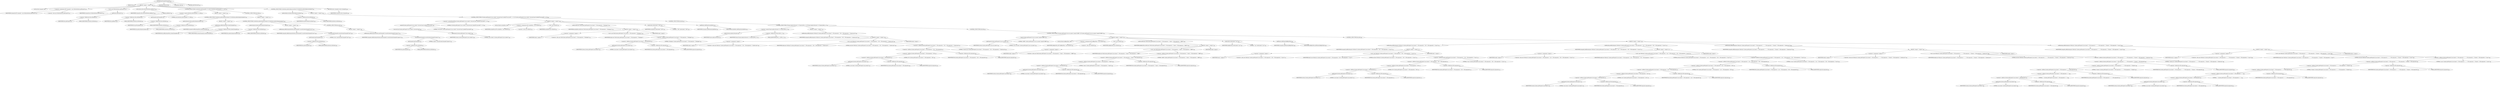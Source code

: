 digraph "getCompileClasspath" {  
"161" [label = <(METHOD,getCompileClasspath)<SUB>124</SUB>> ]
"162" [label = <(PARAM,this)<SUB>124</SUB>> ]
"163" [label = <(BLOCK,&lt;empty&gt;,&lt;empty&gt;)<SUB>124</SUB>> ]
"8" [label = <(LOCAL,Path classpath: ANY)> ]
"164" [label = <(&lt;operator&gt;.assignment,ANY classpath = new Path(attributes.getProject()))<SUB>127</SUB>> ]
"165" [label = <(IDENTIFIER,classpath,ANY classpath = new Path(attributes.getProject()))<SUB>127</SUB>> ]
"166" [label = <(&lt;operator&gt;.alloc,new Path(attributes.getProject()))<SUB>127</SUB>> ]
"167" [label = <(&lt;init&gt;,new Path(attributes.getProject()))<SUB>127</SUB>> ]
"7" [label = <(IDENTIFIER,classpath,new Path(attributes.getProject()))<SUB>127</SUB>> ]
"168" [label = <(getProject,getProject())<SUB>127</SUB>> ]
"169" [label = <(&lt;operator&gt;.fieldAccess,this.attributes)<SUB>127</SUB>> ]
"170" [label = <(IDENTIFIER,this,getProject())<SUB>127</SUB>> ]
"171" [label = <(FIELD_IDENTIFIER,attributes,attributes)<SUB>127</SUB>> ]
"172" [label = <(setLocation,setLocation(attributes.getBase()))<SUB>128</SUB>> ]
"173" [label = <(IDENTIFIER,classpath,setLocation(attributes.getBase()))<SUB>128</SUB>> ]
"174" [label = <(getBase,getBase())<SUB>128</SUB>> ]
"175" [label = <(&lt;operator&gt;.fieldAccess,this.attributes)<SUB>128</SUB>> ]
"176" [label = <(IDENTIFIER,this,getBase())<SUB>128</SUB>> ]
"177" [label = <(FIELD_IDENTIFIER,attributes,attributes)<SUB>128</SUB>> ]
"178" [label = <(CONTROL_STRUCTURE,if (attributes.getClasspath() == null),if (attributes.getClasspath() == null))<SUB>133</SUB>> ]
"179" [label = <(&lt;operator&gt;.equals,attributes.getClasspath() == null)<SUB>133</SUB>> ]
"180" [label = <(getClasspath,getClasspath())<SUB>133</SUB>> ]
"181" [label = <(&lt;operator&gt;.fieldAccess,this.attributes)<SUB>133</SUB>> ]
"182" [label = <(IDENTIFIER,this,getClasspath())<SUB>133</SUB>> ]
"183" [label = <(FIELD_IDENTIFIER,attributes,attributes)<SUB>133</SUB>> ]
"184" [label = <(LITERAL,null,attributes.getClasspath() == null)<SUB>133</SUB>> ]
"185" [label = <(BLOCK,&lt;empty&gt;,&lt;empty&gt;)<SUB>133</SUB>> ]
"186" [label = <(CONTROL_STRUCTURE,if (attributes.getIncludeantruntime()),if (attributes.getIncludeantruntime()))<SUB>134</SUB>> ]
"187" [label = <(getIncludeantruntime,getIncludeantruntime())<SUB>134</SUB>> ]
"188" [label = <(&lt;operator&gt;.fieldAccess,this.attributes)<SUB>134</SUB>> ]
"189" [label = <(IDENTIFIER,this,getIncludeantruntime())<SUB>134</SUB>> ]
"190" [label = <(FIELD_IDENTIFIER,attributes,attributes)<SUB>134</SUB>> ]
"191" [label = <(BLOCK,&lt;empty&gt;,&lt;empty&gt;)<SUB>134</SUB>> ]
"192" [label = <(addExisting,addExisting(Path.systemClasspath))<SUB>135</SUB>> ]
"193" [label = <(IDENTIFIER,classpath,addExisting(Path.systemClasspath))<SUB>135</SUB>> ]
"194" [label = <(&lt;operator&gt;.fieldAccess,Path.systemClasspath)<SUB>135</SUB>> ]
"195" [label = <(IDENTIFIER,Path,addExisting(Path.systemClasspath))<SUB>135</SUB>> ]
"196" [label = <(FIELD_IDENTIFIER,systemClasspath,systemClasspath)<SUB>135</SUB>> ]
"197" [label = <(CONTROL_STRUCTURE,else,else)<SUB>137</SUB>> ]
"198" [label = <(BLOCK,&lt;empty&gt;,&lt;empty&gt;)<SUB>137</SUB>> ]
"199" [label = <(CONTROL_STRUCTURE,if (attributes.getIncludeantruntime()),if (attributes.getIncludeantruntime()))<SUB>138</SUB>> ]
"200" [label = <(getIncludeantruntime,getIncludeantruntime())<SUB>138</SUB>> ]
"201" [label = <(&lt;operator&gt;.fieldAccess,this.attributes)<SUB>138</SUB>> ]
"202" [label = <(IDENTIFIER,this,getIncludeantruntime())<SUB>138</SUB>> ]
"203" [label = <(FIELD_IDENTIFIER,attributes,attributes)<SUB>138</SUB>> ]
"204" [label = <(BLOCK,&lt;empty&gt;,&lt;empty&gt;)<SUB>138</SUB>> ]
"205" [label = <(addExisting,addExisting(attributes.getClasspath().concatSystemClasspath(&quot;last&quot;)))<SUB>139</SUB>> ]
"206" [label = <(IDENTIFIER,classpath,addExisting(attributes.getClasspath().concatSystemClasspath(&quot;last&quot;)))<SUB>139</SUB>> ]
"207" [label = <(concatSystemClasspath,concatSystemClasspath(&quot;last&quot;))<SUB>139</SUB>> ]
"208" [label = <(getClasspath,getClasspath())<SUB>139</SUB>> ]
"209" [label = <(&lt;operator&gt;.fieldAccess,this.attributes)<SUB>139</SUB>> ]
"210" [label = <(IDENTIFIER,this,getClasspath())<SUB>139</SUB>> ]
"211" [label = <(FIELD_IDENTIFIER,attributes,attributes)<SUB>139</SUB>> ]
"212" [label = <(LITERAL,&quot;last&quot;,concatSystemClasspath(&quot;last&quot;))<SUB>139</SUB>> ]
"213" [label = <(CONTROL_STRUCTURE,else,else)<SUB>140</SUB>> ]
"214" [label = <(BLOCK,&lt;empty&gt;,&lt;empty&gt;)<SUB>140</SUB>> ]
"215" [label = <(addExisting,addExisting(attributes.getClasspath().concatSystemClasspath(&quot;ignore&quot;)))<SUB>141</SUB>> ]
"216" [label = <(IDENTIFIER,classpath,addExisting(attributes.getClasspath().concatSystemClasspath(&quot;ignore&quot;)))<SUB>141</SUB>> ]
"217" [label = <(concatSystemClasspath,concatSystemClasspath(&quot;ignore&quot;))<SUB>141</SUB>> ]
"218" [label = <(getClasspath,getClasspath())<SUB>141</SUB>> ]
"219" [label = <(&lt;operator&gt;.fieldAccess,this.attributes)<SUB>141</SUB>> ]
"220" [label = <(IDENTIFIER,this,getClasspath())<SUB>141</SUB>> ]
"221" [label = <(FIELD_IDENTIFIER,attributes,attributes)<SUB>141</SUB>> ]
"222" [label = <(LITERAL,&quot;ignore&quot;,concatSystemClasspath(&quot;ignore&quot;))<SUB>141</SUB>> ]
"223" [label = <(CONTROL_STRUCTURE,if (attributes.getIncludejavaruntime()),if (attributes.getIncludejavaruntime()))<SUB>145</SUB>> ]
"224" [label = <(getIncludejavaruntime,getIncludejavaruntime())<SUB>145</SUB>> ]
"225" [label = <(&lt;operator&gt;.fieldAccess,this.attributes)<SUB>145</SUB>> ]
"226" [label = <(IDENTIFIER,this,getIncludejavaruntime())<SUB>145</SUB>> ]
"227" [label = <(FIELD_IDENTIFIER,attributes,attributes)<SUB>145</SUB>> ]
"228" [label = <(BLOCK,&lt;empty&gt;,&lt;empty&gt;)<SUB>145</SUB>> ]
"229" [label = <(CONTROL_STRUCTURE,if (System.getProperty(&quot;java.vendor&quot;).toLowerCase().indexOf(&quot;microsoft&quot;) &gt;= 0),if (System.getProperty(&quot;java.vendor&quot;).toLowerCase().indexOf(&quot;microsoft&quot;) &gt;= 0))<SUB>149</SUB>> ]
"230" [label = <(&lt;operator&gt;.greaterEqualsThan,System.getProperty(&quot;java.vendor&quot;).toLowerCase().indexOf(&quot;microsoft&quot;) &gt;= 0)<SUB>149</SUB>> ]
"231" [label = <(indexOf,System.getProperty(&quot;java.vendor&quot;).toLowerCase().indexOf(&quot;microsoft&quot;))<SUB>149</SUB>> ]
"232" [label = <(toLowerCase,System.getProperty(&quot;java.vendor&quot;).toLowerCase())<SUB>149</SUB>> ]
"233" [label = <(getProperty,System.getProperty(&quot;java.vendor&quot;))<SUB>149</SUB>> ]
"234" [label = <(IDENTIFIER,System,System.getProperty(&quot;java.vendor&quot;))<SUB>149</SUB>> ]
"235" [label = <(LITERAL,&quot;java.vendor&quot;,System.getProperty(&quot;java.vendor&quot;))<SUB>149</SUB>> ]
"236" [label = <(LITERAL,&quot;microsoft&quot;,System.getProperty(&quot;java.vendor&quot;).toLowerCase().indexOf(&quot;microsoft&quot;))<SUB>149</SUB>> ]
"237" [label = <(LITERAL,0,System.getProperty(&quot;java.vendor&quot;).toLowerCase().indexOf(&quot;microsoft&quot;) &gt;= 0)<SUB>149</SUB>> ]
"238" [label = <(BLOCK,&lt;empty&gt;,&lt;empty&gt;)<SUB>149</SUB>> ]
"10" [label = <(LOCAL,FileSet msZipFiles: ANY)> ]
"239" [label = <(&lt;operator&gt;.assignment,ANY msZipFiles = new FileSet())<SUB>151</SUB>> ]
"240" [label = <(IDENTIFIER,msZipFiles,ANY msZipFiles = new FileSet())<SUB>151</SUB>> ]
"241" [label = <(&lt;operator&gt;.alloc,new FileSet())<SUB>151</SUB>> ]
"242" [label = <(&lt;init&gt;,new FileSet())<SUB>151</SUB>> ]
"9" [label = <(IDENTIFIER,msZipFiles,new FileSet())<SUB>151</SUB>> ]
"243" [label = <(setDir,setDir(new File(System.getProperty(&quot;java.home&quot;) + File.separator + &quot;Packages&quot;)))<SUB>152</SUB>> ]
"244" [label = <(IDENTIFIER,msZipFiles,setDir(new File(System.getProperty(&quot;java.home&quot;) + File.separator + &quot;Packages&quot;)))<SUB>152</SUB>> ]
"245" [label = <(BLOCK,&lt;empty&gt;,&lt;empty&gt;)<SUB>152</SUB>> ]
"246" [label = <(&lt;operator&gt;.assignment,&lt;empty&gt;)> ]
"247" [label = <(IDENTIFIER,$obj3,&lt;empty&gt;)> ]
"248" [label = <(&lt;operator&gt;.alloc,new File(System.getProperty(&quot;java.home&quot;) + File.separator + &quot;Packages&quot;))<SUB>152</SUB>> ]
"249" [label = <(&lt;init&gt;,new File(System.getProperty(&quot;java.home&quot;) + File.separator + &quot;Packages&quot;))<SUB>152</SUB>> ]
"250" [label = <(IDENTIFIER,$obj3,new File(System.getProperty(&quot;java.home&quot;) + File.separator + &quot;Packages&quot;))> ]
"251" [label = <(&lt;operator&gt;.addition,System.getProperty(&quot;java.home&quot;) + File.separator + &quot;Packages&quot;)<SUB>152</SUB>> ]
"252" [label = <(&lt;operator&gt;.addition,System.getProperty(&quot;java.home&quot;) + File.separator)<SUB>152</SUB>> ]
"253" [label = <(getProperty,System.getProperty(&quot;java.home&quot;))<SUB>152</SUB>> ]
"254" [label = <(IDENTIFIER,System,System.getProperty(&quot;java.home&quot;))<SUB>152</SUB>> ]
"255" [label = <(LITERAL,&quot;java.home&quot;,System.getProperty(&quot;java.home&quot;))<SUB>152</SUB>> ]
"256" [label = <(&lt;operator&gt;.fieldAccess,File.separator)<SUB>152</SUB>> ]
"257" [label = <(IDENTIFIER,File,System.getProperty(&quot;java.home&quot;) + File.separator)<SUB>152</SUB>> ]
"258" [label = <(FIELD_IDENTIFIER,separator,separator)<SUB>152</SUB>> ]
"259" [label = <(LITERAL,&quot;Packages&quot;,System.getProperty(&quot;java.home&quot;) + File.separator + &quot;Packages&quot;)<SUB>152</SUB>> ]
"260" [label = <(IDENTIFIER,$obj3,&lt;empty&gt;)> ]
"261" [label = <(setIncludes,setIncludes(&quot;*.ZIP&quot;))<SUB>153</SUB>> ]
"262" [label = <(IDENTIFIER,msZipFiles,setIncludes(&quot;*.ZIP&quot;))<SUB>153</SUB>> ]
"263" [label = <(LITERAL,&quot;*.ZIP&quot;,setIncludes(&quot;*.ZIP&quot;))<SUB>153</SUB>> ]
"264" [label = <(addFileset,addFileset(msZipFiles))<SUB>154</SUB>> ]
"265" [label = <(IDENTIFIER,classpath,addFileset(msZipFiles))<SUB>154</SUB>> ]
"266" [label = <(IDENTIFIER,msZipFiles,addFileset(msZipFiles))<SUB>154</SUB>> ]
"267" [label = <(CONTROL_STRUCTURE,else,else)<SUB>155</SUB>> ]
"268" [label = <(CONTROL_STRUCTURE,if (Project.getJavaVersion() == Project.JAVA_1_1),if (Project.getJavaVersion() == Project.JAVA_1_1))<SUB>155</SUB>> ]
"269" [label = <(&lt;operator&gt;.equals,Project.getJavaVersion() == Project.JAVA_1_1)<SUB>155</SUB>> ]
"270" [label = <(getJavaVersion,getJavaVersion())<SUB>155</SUB>> ]
"271" [label = <(IDENTIFIER,Project,getJavaVersion())<SUB>155</SUB>> ]
"272" [label = <(&lt;operator&gt;.fieldAccess,Project.JAVA_1_1)<SUB>155</SUB>> ]
"273" [label = <(IDENTIFIER,Project,Project.getJavaVersion() == Project.JAVA_1_1)<SUB>155</SUB>> ]
"274" [label = <(FIELD_IDENTIFIER,JAVA_1_1,JAVA_1_1)<SUB>155</SUB>> ]
"275" [label = <(BLOCK,&lt;empty&gt;,&lt;empty&gt;)<SUB>155</SUB>> ]
"276" [label = <(addExisting,addExisting(new Path(null, System.getProperty(&quot;java.home&quot;) + File.separator + &quot;lib&quot; + File.separator + &quot;classes.zip&quot;)))<SUB>156</SUB>> ]
"277" [label = <(IDENTIFIER,classpath,addExisting(new Path(null, System.getProperty(&quot;java.home&quot;) + File.separator + &quot;lib&quot; + File.separator + &quot;classes.zip&quot;)))<SUB>156</SUB>> ]
"278" [label = <(BLOCK,&lt;empty&gt;,&lt;empty&gt;)<SUB>156</SUB>> ]
"279" [label = <(&lt;operator&gt;.assignment,&lt;empty&gt;)> ]
"280" [label = <(IDENTIFIER,$obj4,&lt;empty&gt;)> ]
"281" [label = <(&lt;operator&gt;.alloc,new Path(null, System.getProperty(&quot;java.home&quot;) + File.separator + &quot;lib&quot; + File.separator + &quot;classes.zip&quot;))<SUB>156</SUB>> ]
"282" [label = <(&lt;init&gt;,new Path(null, System.getProperty(&quot;java.home&quot;) + File.separator + &quot;lib&quot; + File.separator + &quot;classes.zip&quot;))<SUB>156</SUB>> ]
"283" [label = <(IDENTIFIER,$obj4,new Path(null, System.getProperty(&quot;java.home&quot;) + File.separator + &quot;lib&quot; + File.separator + &quot;classes.zip&quot;))> ]
"284" [label = <(LITERAL,null,new Path(null, System.getProperty(&quot;java.home&quot;) + File.separator + &quot;lib&quot; + File.separator + &quot;classes.zip&quot;))<SUB>156</SUB>> ]
"285" [label = <(&lt;operator&gt;.addition,System.getProperty(&quot;java.home&quot;) + File.separator + &quot;lib&quot; + File.separator + &quot;classes.zip&quot;)<SUB>157</SUB>> ]
"286" [label = <(&lt;operator&gt;.addition,System.getProperty(&quot;java.home&quot;) + File.separator + &quot;lib&quot; + File.separator)<SUB>157</SUB>> ]
"287" [label = <(&lt;operator&gt;.addition,System.getProperty(&quot;java.home&quot;) + File.separator + &quot;lib&quot;)<SUB>157</SUB>> ]
"288" [label = <(&lt;operator&gt;.addition,System.getProperty(&quot;java.home&quot;) + File.separator)<SUB>157</SUB>> ]
"289" [label = <(getProperty,System.getProperty(&quot;java.home&quot;))<SUB>157</SUB>> ]
"290" [label = <(IDENTIFIER,System,System.getProperty(&quot;java.home&quot;))<SUB>157</SUB>> ]
"291" [label = <(LITERAL,&quot;java.home&quot;,System.getProperty(&quot;java.home&quot;))<SUB>157</SUB>> ]
"292" [label = <(&lt;operator&gt;.fieldAccess,File.separator)<SUB>158</SUB>> ]
"293" [label = <(IDENTIFIER,File,System.getProperty(&quot;java.home&quot;) + File.separator)<SUB>158</SUB>> ]
"294" [label = <(FIELD_IDENTIFIER,separator,separator)<SUB>158</SUB>> ]
"295" [label = <(LITERAL,&quot;lib&quot;,System.getProperty(&quot;java.home&quot;) + File.separator + &quot;lib&quot;)<SUB>158</SUB>> ]
"296" [label = <(&lt;operator&gt;.fieldAccess,File.separator)<SUB>159</SUB>> ]
"297" [label = <(IDENTIFIER,File,System.getProperty(&quot;java.home&quot;) + File.separator + &quot;lib&quot; + File.separator)<SUB>159</SUB>> ]
"298" [label = <(FIELD_IDENTIFIER,separator,separator)<SUB>159</SUB>> ]
"299" [label = <(LITERAL,&quot;classes.zip&quot;,System.getProperty(&quot;java.home&quot;) + File.separator + &quot;lib&quot; + File.separator + &quot;classes.zip&quot;)<SUB>160</SUB>> ]
"300" [label = <(IDENTIFIER,$obj4,&lt;empty&gt;)> ]
"301" [label = <(CONTROL_STRUCTURE,else,else)<SUB>161</SUB>> ]
"302" [label = <(CONTROL_STRUCTURE,if (System.getProperty(&quot;java.vm.name&quot;).equals(&quot;Kaffe&quot;)),if (System.getProperty(&quot;java.vm.name&quot;).equals(&quot;Kaffe&quot;)))<SUB>161</SUB>> ]
"303" [label = <(equals,System.getProperty(&quot;java.vm.name&quot;).equals(&quot;Kaffe&quot;))<SUB>161</SUB>> ]
"304" [label = <(getProperty,System.getProperty(&quot;java.vm.name&quot;))<SUB>161</SUB>> ]
"305" [label = <(IDENTIFIER,System,System.getProperty(&quot;java.vm.name&quot;))<SUB>161</SUB>> ]
"306" [label = <(LITERAL,&quot;java.vm.name&quot;,System.getProperty(&quot;java.vm.name&quot;))<SUB>161</SUB>> ]
"307" [label = <(LITERAL,&quot;Kaffe&quot;,System.getProperty(&quot;java.vm.name&quot;).equals(&quot;Kaffe&quot;))<SUB>161</SUB>> ]
"308" [label = <(BLOCK,&lt;empty&gt;,&lt;empty&gt;)<SUB>161</SUB>> ]
"12" [label = <(LOCAL,FileSet kaffeJarFiles: ANY)> ]
"309" [label = <(&lt;operator&gt;.assignment,ANY kaffeJarFiles = new FileSet())<SUB>162</SUB>> ]
"310" [label = <(IDENTIFIER,kaffeJarFiles,ANY kaffeJarFiles = new FileSet())<SUB>162</SUB>> ]
"311" [label = <(&lt;operator&gt;.alloc,new FileSet())<SUB>162</SUB>> ]
"312" [label = <(&lt;init&gt;,new FileSet())<SUB>162</SUB>> ]
"11" [label = <(IDENTIFIER,kaffeJarFiles,new FileSet())<SUB>162</SUB>> ]
"313" [label = <(setDir,setDir(new File(System.getProperty(&quot;java.home&quot;) + File.separator + &quot;share&quot; + File.separator + &quot;kaffe&quot;)))<SUB>163</SUB>> ]
"314" [label = <(IDENTIFIER,kaffeJarFiles,setDir(new File(System.getProperty(&quot;java.home&quot;) + File.separator + &quot;share&quot; + File.separator + &quot;kaffe&quot;)))<SUB>163</SUB>> ]
"315" [label = <(BLOCK,&lt;empty&gt;,&lt;empty&gt;)<SUB>163</SUB>> ]
"316" [label = <(&lt;operator&gt;.assignment,&lt;empty&gt;)> ]
"317" [label = <(IDENTIFIER,$obj6,&lt;empty&gt;)> ]
"318" [label = <(&lt;operator&gt;.alloc,new File(System.getProperty(&quot;java.home&quot;) + File.separator + &quot;share&quot; + File.separator + &quot;kaffe&quot;))<SUB>163</SUB>> ]
"319" [label = <(&lt;init&gt;,new File(System.getProperty(&quot;java.home&quot;) + File.separator + &quot;share&quot; + File.separator + &quot;kaffe&quot;))<SUB>163</SUB>> ]
"320" [label = <(IDENTIFIER,$obj6,new File(System.getProperty(&quot;java.home&quot;) + File.separator + &quot;share&quot; + File.separator + &quot;kaffe&quot;))> ]
"321" [label = <(&lt;operator&gt;.addition,System.getProperty(&quot;java.home&quot;) + File.separator + &quot;share&quot; + File.separator + &quot;kaffe&quot;)<SUB>163</SUB>> ]
"322" [label = <(&lt;operator&gt;.addition,System.getProperty(&quot;java.home&quot;) + File.separator + &quot;share&quot; + File.separator)<SUB>163</SUB>> ]
"323" [label = <(&lt;operator&gt;.addition,System.getProperty(&quot;java.home&quot;) + File.separator + &quot;share&quot;)<SUB>163</SUB>> ]
"324" [label = <(&lt;operator&gt;.addition,System.getProperty(&quot;java.home&quot;) + File.separator)<SUB>163</SUB>> ]
"325" [label = <(getProperty,System.getProperty(&quot;java.home&quot;))<SUB>163</SUB>> ]
"326" [label = <(IDENTIFIER,System,System.getProperty(&quot;java.home&quot;))<SUB>163</SUB>> ]
"327" [label = <(LITERAL,&quot;java.home&quot;,System.getProperty(&quot;java.home&quot;))<SUB>163</SUB>> ]
"328" [label = <(&lt;operator&gt;.fieldAccess,File.separator)<SUB>164</SUB>> ]
"329" [label = <(IDENTIFIER,File,System.getProperty(&quot;java.home&quot;) + File.separator)<SUB>164</SUB>> ]
"330" [label = <(FIELD_IDENTIFIER,separator,separator)<SUB>164</SUB>> ]
"331" [label = <(LITERAL,&quot;share&quot;,System.getProperty(&quot;java.home&quot;) + File.separator + &quot;share&quot;)<SUB>164</SUB>> ]
"332" [label = <(&lt;operator&gt;.fieldAccess,File.separator)<SUB>165</SUB>> ]
"333" [label = <(IDENTIFIER,File,System.getProperty(&quot;java.home&quot;) + File.separator + &quot;share&quot; + File.separator)<SUB>165</SUB>> ]
"334" [label = <(FIELD_IDENTIFIER,separator,separator)<SUB>165</SUB>> ]
"335" [label = <(LITERAL,&quot;kaffe&quot;,System.getProperty(&quot;java.home&quot;) + File.separator + &quot;share&quot; + File.separator + &quot;kaffe&quot;)<SUB>165</SUB>> ]
"336" [label = <(IDENTIFIER,$obj6,&lt;empty&gt;)> ]
"337" [label = <(setIncludes,setIncludes(&quot;*.jar&quot;))<SUB>167</SUB>> ]
"338" [label = <(IDENTIFIER,kaffeJarFiles,setIncludes(&quot;*.jar&quot;))<SUB>167</SUB>> ]
"339" [label = <(LITERAL,&quot;*.jar&quot;,setIncludes(&quot;*.jar&quot;))<SUB>167</SUB>> ]
"340" [label = <(addFileset,addFileset(kaffeJarFiles))<SUB>168</SUB>> ]
"341" [label = <(IDENTIFIER,classpath,addFileset(kaffeJarFiles))<SUB>168</SUB>> ]
"342" [label = <(IDENTIFIER,kaffeJarFiles,addFileset(kaffeJarFiles))<SUB>168</SUB>> ]
"343" [label = <(CONTROL_STRUCTURE,else,else)<SUB>169</SUB>> ]
"344" [label = <(BLOCK,&lt;empty&gt;,&lt;empty&gt;)<SUB>169</SUB>> ]
"345" [label = <(addExisting,addExisting(new Path(null, System.getProperty(&quot;java.home&quot;) + File.separator + &quot;lib&quot; + File.separator + &quot;rt.jar&quot;)))<SUB>171</SUB>> ]
"346" [label = <(IDENTIFIER,classpath,addExisting(new Path(null, System.getProperty(&quot;java.home&quot;) + File.separator + &quot;lib&quot; + File.separator + &quot;rt.jar&quot;)))<SUB>171</SUB>> ]
"347" [label = <(BLOCK,&lt;empty&gt;,&lt;empty&gt;)<SUB>171</SUB>> ]
"348" [label = <(&lt;operator&gt;.assignment,&lt;empty&gt;)> ]
"349" [label = <(IDENTIFIER,$obj7,&lt;empty&gt;)> ]
"350" [label = <(&lt;operator&gt;.alloc,new Path(null, System.getProperty(&quot;java.home&quot;) + File.separator + &quot;lib&quot; + File.separator + &quot;rt.jar&quot;))<SUB>171</SUB>> ]
"351" [label = <(&lt;init&gt;,new Path(null, System.getProperty(&quot;java.home&quot;) + File.separator + &quot;lib&quot; + File.separator + &quot;rt.jar&quot;))<SUB>171</SUB>> ]
"352" [label = <(IDENTIFIER,$obj7,new Path(null, System.getProperty(&quot;java.home&quot;) + File.separator + &quot;lib&quot; + File.separator + &quot;rt.jar&quot;))> ]
"353" [label = <(LITERAL,null,new Path(null, System.getProperty(&quot;java.home&quot;) + File.separator + &quot;lib&quot; + File.separator + &quot;rt.jar&quot;))<SUB>171</SUB>> ]
"354" [label = <(&lt;operator&gt;.addition,System.getProperty(&quot;java.home&quot;) + File.separator + &quot;lib&quot; + File.separator + &quot;rt.jar&quot;)<SUB>172</SUB>> ]
"355" [label = <(&lt;operator&gt;.addition,System.getProperty(&quot;java.home&quot;) + File.separator + &quot;lib&quot; + File.separator)<SUB>172</SUB>> ]
"356" [label = <(&lt;operator&gt;.addition,System.getProperty(&quot;java.home&quot;) + File.separator + &quot;lib&quot;)<SUB>172</SUB>> ]
"357" [label = <(&lt;operator&gt;.addition,System.getProperty(&quot;java.home&quot;) + File.separator)<SUB>172</SUB>> ]
"358" [label = <(getProperty,System.getProperty(&quot;java.home&quot;))<SUB>172</SUB>> ]
"359" [label = <(IDENTIFIER,System,System.getProperty(&quot;java.home&quot;))<SUB>172</SUB>> ]
"360" [label = <(LITERAL,&quot;java.home&quot;,System.getProperty(&quot;java.home&quot;))<SUB>172</SUB>> ]
"361" [label = <(&lt;operator&gt;.fieldAccess,File.separator)<SUB>173</SUB>> ]
"362" [label = <(IDENTIFIER,File,System.getProperty(&quot;java.home&quot;) + File.separator)<SUB>173</SUB>> ]
"363" [label = <(FIELD_IDENTIFIER,separator,separator)<SUB>173</SUB>> ]
"364" [label = <(LITERAL,&quot;lib&quot;,System.getProperty(&quot;java.home&quot;) + File.separator + &quot;lib&quot;)<SUB>173</SUB>> ]
"365" [label = <(&lt;operator&gt;.fieldAccess,File.separator)<SUB>174</SUB>> ]
"366" [label = <(IDENTIFIER,File,System.getProperty(&quot;java.home&quot;) + File.separator + &quot;lib&quot; + File.separator)<SUB>174</SUB>> ]
"367" [label = <(FIELD_IDENTIFIER,separator,separator)<SUB>174</SUB>> ]
"368" [label = <(LITERAL,&quot;rt.jar&quot;,System.getProperty(&quot;java.home&quot;) + File.separator + &quot;lib&quot; + File.separator + &quot;rt.jar&quot;)<SUB>174</SUB>> ]
"369" [label = <(IDENTIFIER,$obj7,&lt;empty&gt;)> ]
"370" [label = <(addExisting,addExisting(new Path(null, System.getProperty(&quot;java.home&quot;) + File.separator + &quot;jre&quot; + File.separator + &quot;lib&quot; + File.separator + &quot;rt.jar&quot;)))<SUB>177</SUB>> ]
"371" [label = <(IDENTIFIER,classpath,addExisting(new Path(null, System.getProperty(&quot;java.home&quot;) + File.separator + &quot;jre&quot; + File.separator + &quot;lib&quot; + File.separator + &quot;rt.jar&quot;)))<SUB>177</SUB>> ]
"372" [label = <(BLOCK,&lt;empty&gt;,&lt;empty&gt;)<SUB>177</SUB>> ]
"373" [label = <(&lt;operator&gt;.assignment,&lt;empty&gt;)> ]
"374" [label = <(IDENTIFIER,$obj8,&lt;empty&gt;)> ]
"375" [label = <(&lt;operator&gt;.alloc,new Path(null, System.getProperty(&quot;java.home&quot;) + File.separator + &quot;jre&quot; + File.separator + &quot;lib&quot; + File.separator + &quot;rt.jar&quot;))<SUB>177</SUB>> ]
"376" [label = <(&lt;init&gt;,new Path(null, System.getProperty(&quot;java.home&quot;) + File.separator + &quot;jre&quot; + File.separator + &quot;lib&quot; + File.separator + &quot;rt.jar&quot;))<SUB>177</SUB>> ]
"377" [label = <(IDENTIFIER,$obj8,new Path(null, System.getProperty(&quot;java.home&quot;) + File.separator + &quot;jre&quot; + File.separator + &quot;lib&quot; + File.separator + &quot;rt.jar&quot;))> ]
"378" [label = <(LITERAL,null,new Path(null, System.getProperty(&quot;java.home&quot;) + File.separator + &quot;jre&quot; + File.separator + &quot;lib&quot; + File.separator + &quot;rt.jar&quot;))<SUB>177</SUB>> ]
"379" [label = <(&lt;operator&gt;.addition,System.getProperty(&quot;java.home&quot;) + File.separator + &quot;jre&quot; + File.separator + &quot;lib&quot; + File.separator + &quot;rt.jar&quot;)<SUB>178</SUB>> ]
"380" [label = <(&lt;operator&gt;.addition,System.getProperty(&quot;java.home&quot;) + File.separator + &quot;jre&quot; + File.separator + &quot;lib&quot; + File.separator)<SUB>178</SUB>> ]
"381" [label = <(&lt;operator&gt;.addition,System.getProperty(&quot;java.home&quot;) + File.separator + &quot;jre&quot; + File.separator + &quot;lib&quot;)<SUB>178</SUB>> ]
"382" [label = <(&lt;operator&gt;.addition,System.getProperty(&quot;java.home&quot;) + File.separator + &quot;jre&quot; + File.separator)<SUB>178</SUB>> ]
"383" [label = <(&lt;operator&gt;.addition,System.getProperty(&quot;java.home&quot;) + File.separator + &quot;jre&quot;)<SUB>178</SUB>> ]
"384" [label = <(&lt;operator&gt;.addition,System.getProperty(&quot;java.home&quot;) + File.separator)<SUB>178</SUB>> ]
"385" [label = <(getProperty,System.getProperty(&quot;java.home&quot;))<SUB>178</SUB>> ]
"386" [label = <(IDENTIFIER,System,System.getProperty(&quot;java.home&quot;))<SUB>178</SUB>> ]
"387" [label = <(LITERAL,&quot;java.home&quot;,System.getProperty(&quot;java.home&quot;))<SUB>178</SUB>> ]
"388" [label = <(&lt;operator&gt;.fieldAccess,File.separator)<SUB>179</SUB>> ]
"389" [label = <(IDENTIFIER,File,System.getProperty(&quot;java.home&quot;) + File.separator)<SUB>179</SUB>> ]
"390" [label = <(FIELD_IDENTIFIER,separator,separator)<SUB>179</SUB>> ]
"391" [label = <(LITERAL,&quot;jre&quot;,System.getProperty(&quot;java.home&quot;) + File.separator + &quot;jre&quot;)<SUB>179</SUB>> ]
"392" [label = <(&lt;operator&gt;.fieldAccess,File.separator)<SUB>180</SUB>> ]
"393" [label = <(IDENTIFIER,File,System.getProperty(&quot;java.home&quot;) + File.separator + &quot;jre&quot; + File.separator)<SUB>180</SUB>> ]
"394" [label = <(FIELD_IDENTIFIER,separator,separator)<SUB>180</SUB>> ]
"395" [label = <(LITERAL,&quot;lib&quot;,System.getProperty(&quot;java.home&quot;) + File.separator + &quot;jre&quot; + File.separator + &quot;lib&quot;)<SUB>180</SUB>> ]
"396" [label = <(&lt;operator&gt;.fieldAccess,File.separator)<SUB>181</SUB>> ]
"397" [label = <(IDENTIFIER,File,System.getProperty(&quot;java.home&quot;) + File.separator + &quot;jre&quot; + File.separator + &quot;lib&quot; + File.separator)<SUB>181</SUB>> ]
"398" [label = <(FIELD_IDENTIFIER,separator,separator)<SUB>181</SUB>> ]
"399" [label = <(LITERAL,&quot;rt.jar&quot;,System.getProperty(&quot;java.home&quot;) + File.separator + &quot;jre&quot; + File.separator + &quot;lib&quot; + File.separator + &quot;rt.jar&quot;)<SUB>181</SUB>> ]
"400" [label = <(IDENTIFIER,$obj8,&lt;empty&gt;)> ]
"401" [label = <(addExisting,addExisting(new Path(null, System.getProperty(&quot;java.home&quot;) + File.separator + &quot;..&quot; + File.separator + &quot;Classes&quot; + File.separator + &quot;classes.jar&quot;)))<SUB>184</SUB>> ]
"402" [label = <(IDENTIFIER,classpath,addExisting(new Path(null, System.getProperty(&quot;java.home&quot;) + File.separator + &quot;..&quot; + File.separator + &quot;Classes&quot; + File.separator + &quot;classes.jar&quot;)))<SUB>184</SUB>> ]
"403" [label = <(BLOCK,&lt;empty&gt;,&lt;empty&gt;)<SUB>184</SUB>> ]
"404" [label = <(&lt;operator&gt;.assignment,&lt;empty&gt;)> ]
"405" [label = <(IDENTIFIER,$obj9,&lt;empty&gt;)> ]
"406" [label = <(&lt;operator&gt;.alloc,new Path(null, System.getProperty(&quot;java.home&quot;) + File.separator + &quot;..&quot; + File.separator + &quot;Classes&quot; + File.separator + &quot;classes.jar&quot;))<SUB>184</SUB>> ]
"407" [label = <(&lt;init&gt;,new Path(null, System.getProperty(&quot;java.home&quot;) + File.separator + &quot;..&quot; + File.separator + &quot;Classes&quot; + File.separator + &quot;classes.jar&quot;))<SUB>184</SUB>> ]
"408" [label = <(IDENTIFIER,$obj9,new Path(null, System.getProperty(&quot;java.home&quot;) + File.separator + &quot;..&quot; + File.separator + &quot;Classes&quot; + File.separator + &quot;classes.jar&quot;))> ]
"409" [label = <(LITERAL,null,new Path(null, System.getProperty(&quot;java.home&quot;) + File.separator + &quot;..&quot; + File.separator + &quot;Classes&quot; + File.separator + &quot;classes.jar&quot;))<SUB>184</SUB>> ]
"410" [label = <(&lt;operator&gt;.addition,System.getProperty(&quot;java.home&quot;) + File.separator + &quot;..&quot; + File.separator + &quot;Classes&quot; + File.separator + &quot;classes.jar&quot;)<SUB>185</SUB>> ]
"411" [label = <(&lt;operator&gt;.addition,System.getProperty(&quot;java.home&quot;) + File.separator + &quot;..&quot; + File.separator + &quot;Classes&quot; + File.separator)<SUB>185</SUB>> ]
"412" [label = <(&lt;operator&gt;.addition,System.getProperty(&quot;java.home&quot;) + File.separator + &quot;..&quot; + File.separator + &quot;Classes&quot;)<SUB>185</SUB>> ]
"413" [label = <(&lt;operator&gt;.addition,System.getProperty(&quot;java.home&quot;) + File.separator + &quot;..&quot; + File.separator)<SUB>185</SUB>> ]
"414" [label = <(&lt;operator&gt;.addition,System.getProperty(&quot;java.home&quot;) + File.separator + &quot;..&quot;)<SUB>185</SUB>> ]
"415" [label = <(&lt;operator&gt;.addition,System.getProperty(&quot;java.home&quot;) + File.separator)<SUB>185</SUB>> ]
"416" [label = <(getProperty,System.getProperty(&quot;java.home&quot;))<SUB>185</SUB>> ]
"417" [label = <(IDENTIFIER,System,System.getProperty(&quot;java.home&quot;))<SUB>185</SUB>> ]
"418" [label = <(LITERAL,&quot;java.home&quot;,System.getProperty(&quot;java.home&quot;))<SUB>185</SUB>> ]
"419" [label = <(&lt;operator&gt;.fieldAccess,File.separator)<SUB>186</SUB>> ]
"420" [label = <(IDENTIFIER,File,System.getProperty(&quot;java.home&quot;) + File.separator)<SUB>186</SUB>> ]
"421" [label = <(FIELD_IDENTIFIER,separator,separator)<SUB>186</SUB>> ]
"422" [label = <(LITERAL,&quot;..&quot;,System.getProperty(&quot;java.home&quot;) + File.separator + &quot;..&quot;)<SUB>186</SUB>> ]
"423" [label = <(&lt;operator&gt;.fieldAccess,File.separator)<SUB>187</SUB>> ]
"424" [label = <(IDENTIFIER,File,System.getProperty(&quot;java.home&quot;) + File.separator + &quot;..&quot; + File.separator)<SUB>187</SUB>> ]
"425" [label = <(FIELD_IDENTIFIER,separator,separator)<SUB>187</SUB>> ]
"426" [label = <(LITERAL,&quot;Classes&quot;,System.getProperty(&quot;java.home&quot;) + File.separator + &quot;..&quot; + File.separator + &quot;Classes&quot;)<SUB>187</SUB>> ]
"427" [label = <(&lt;operator&gt;.fieldAccess,File.separator)<SUB>188</SUB>> ]
"428" [label = <(IDENTIFIER,File,System.getProperty(&quot;java.home&quot;) + File.separator + &quot;..&quot; + File.separator + &quot;Classes&quot; + File.separator)<SUB>188</SUB>> ]
"429" [label = <(FIELD_IDENTIFIER,separator,separator)<SUB>188</SUB>> ]
"430" [label = <(LITERAL,&quot;classes.jar&quot;,System.getProperty(&quot;java.home&quot;) + File.separator + &quot;..&quot; + File.separator + &quot;Classes&quot; + File.separator + &quot;classes.jar&quot;)<SUB>188</SUB>> ]
"431" [label = <(IDENTIFIER,$obj9,&lt;empty&gt;)> ]
"432" [label = <(addExisting,addExisting(new Path(null, System.getProperty(&quot;java.home&quot;) + File.separator + &quot;..&quot; + File.separator + &quot;Classes&quot; + File.separator + &quot;ui.jar&quot;)))<SUB>189</SUB>> ]
"433" [label = <(IDENTIFIER,classpath,addExisting(new Path(null, System.getProperty(&quot;java.home&quot;) + File.separator + &quot;..&quot; + File.separator + &quot;Classes&quot; + File.separator + &quot;ui.jar&quot;)))<SUB>189</SUB>> ]
"434" [label = <(BLOCK,&lt;empty&gt;,&lt;empty&gt;)<SUB>189</SUB>> ]
"435" [label = <(&lt;operator&gt;.assignment,&lt;empty&gt;)> ]
"436" [label = <(IDENTIFIER,$obj10,&lt;empty&gt;)> ]
"437" [label = <(&lt;operator&gt;.alloc,new Path(null, System.getProperty(&quot;java.home&quot;) + File.separator + &quot;..&quot; + File.separator + &quot;Classes&quot; + File.separator + &quot;ui.jar&quot;))<SUB>189</SUB>> ]
"438" [label = <(&lt;init&gt;,new Path(null, System.getProperty(&quot;java.home&quot;) + File.separator + &quot;..&quot; + File.separator + &quot;Classes&quot; + File.separator + &quot;ui.jar&quot;))<SUB>189</SUB>> ]
"439" [label = <(IDENTIFIER,$obj10,new Path(null, System.getProperty(&quot;java.home&quot;) + File.separator + &quot;..&quot; + File.separator + &quot;Classes&quot; + File.separator + &quot;ui.jar&quot;))> ]
"440" [label = <(LITERAL,null,new Path(null, System.getProperty(&quot;java.home&quot;) + File.separator + &quot;..&quot; + File.separator + &quot;Classes&quot; + File.separator + &quot;ui.jar&quot;))<SUB>189</SUB>> ]
"441" [label = <(&lt;operator&gt;.addition,System.getProperty(&quot;java.home&quot;) + File.separator + &quot;..&quot; + File.separator + &quot;Classes&quot; + File.separator + &quot;ui.jar&quot;)<SUB>190</SUB>> ]
"442" [label = <(&lt;operator&gt;.addition,System.getProperty(&quot;java.home&quot;) + File.separator + &quot;..&quot; + File.separator + &quot;Classes&quot; + File.separator)<SUB>190</SUB>> ]
"443" [label = <(&lt;operator&gt;.addition,System.getProperty(&quot;java.home&quot;) + File.separator + &quot;..&quot; + File.separator + &quot;Classes&quot;)<SUB>190</SUB>> ]
"444" [label = <(&lt;operator&gt;.addition,System.getProperty(&quot;java.home&quot;) + File.separator + &quot;..&quot; + File.separator)<SUB>190</SUB>> ]
"445" [label = <(&lt;operator&gt;.addition,System.getProperty(&quot;java.home&quot;) + File.separator + &quot;..&quot;)<SUB>190</SUB>> ]
"446" [label = <(&lt;operator&gt;.addition,System.getProperty(&quot;java.home&quot;) + File.separator)<SUB>190</SUB>> ]
"447" [label = <(getProperty,System.getProperty(&quot;java.home&quot;))<SUB>190</SUB>> ]
"448" [label = <(IDENTIFIER,System,System.getProperty(&quot;java.home&quot;))<SUB>190</SUB>> ]
"449" [label = <(LITERAL,&quot;java.home&quot;,System.getProperty(&quot;java.home&quot;))<SUB>190</SUB>> ]
"450" [label = <(&lt;operator&gt;.fieldAccess,File.separator)<SUB>191</SUB>> ]
"451" [label = <(IDENTIFIER,File,System.getProperty(&quot;java.home&quot;) + File.separator)<SUB>191</SUB>> ]
"452" [label = <(FIELD_IDENTIFIER,separator,separator)<SUB>191</SUB>> ]
"453" [label = <(LITERAL,&quot;..&quot;,System.getProperty(&quot;java.home&quot;) + File.separator + &quot;..&quot;)<SUB>191</SUB>> ]
"454" [label = <(&lt;operator&gt;.fieldAccess,File.separator)<SUB>192</SUB>> ]
"455" [label = <(IDENTIFIER,File,System.getProperty(&quot;java.home&quot;) + File.separator + &quot;..&quot; + File.separator)<SUB>192</SUB>> ]
"456" [label = <(FIELD_IDENTIFIER,separator,separator)<SUB>192</SUB>> ]
"457" [label = <(LITERAL,&quot;Classes&quot;,System.getProperty(&quot;java.home&quot;) + File.separator + &quot;..&quot; + File.separator + &quot;Classes&quot;)<SUB>192</SUB>> ]
"458" [label = <(&lt;operator&gt;.fieldAccess,File.separator)<SUB>193</SUB>> ]
"459" [label = <(IDENTIFIER,File,System.getProperty(&quot;java.home&quot;) + File.separator + &quot;..&quot; + File.separator + &quot;Classes&quot; + File.separator)<SUB>193</SUB>> ]
"460" [label = <(FIELD_IDENTIFIER,separator,separator)<SUB>193</SUB>> ]
"461" [label = <(LITERAL,&quot;ui.jar&quot;,System.getProperty(&quot;java.home&quot;) + File.separator + &quot;..&quot; + File.separator + &quot;Classes&quot; + File.separator + &quot;ui.jar&quot;)<SUB>193</SUB>> ]
"462" [label = <(IDENTIFIER,$obj10,&lt;empty&gt;)> ]
"463" [label = <(RETURN,return classpath;,return classpath;)<SUB>196</SUB>> ]
"464" [label = <(IDENTIFIER,classpath,return classpath;)<SUB>196</SUB>> ]
"465" [label = <(MODIFIER,PROTECTED)> ]
"466" [label = <(MODIFIER,VIRTUAL)> ]
"467" [label = <(METHOD_RETURN,ANY)<SUB>124</SUB>> ]
  "161" -> "162" 
  "161" -> "163" 
  "161" -> "465" 
  "161" -> "466" 
  "161" -> "467" 
  "163" -> "8" 
  "163" -> "164" 
  "163" -> "167" 
  "163" -> "172" 
  "163" -> "178" 
  "163" -> "223" 
  "163" -> "463" 
  "164" -> "165" 
  "164" -> "166" 
  "167" -> "7" 
  "167" -> "168" 
  "168" -> "169" 
  "169" -> "170" 
  "169" -> "171" 
  "172" -> "173" 
  "172" -> "174" 
  "174" -> "175" 
  "175" -> "176" 
  "175" -> "177" 
  "178" -> "179" 
  "178" -> "185" 
  "178" -> "197" 
  "179" -> "180" 
  "179" -> "184" 
  "180" -> "181" 
  "181" -> "182" 
  "181" -> "183" 
  "185" -> "186" 
  "186" -> "187" 
  "186" -> "191" 
  "187" -> "188" 
  "188" -> "189" 
  "188" -> "190" 
  "191" -> "192" 
  "192" -> "193" 
  "192" -> "194" 
  "194" -> "195" 
  "194" -> "196" 
  "197" -> "198" 
  "198" -> "199" 
  "199" -> "200" 
  "199" -> "204" 
  "199" -> "213" 
  "200" -> "201" 
  "201" -> "202" 
  "201" -> "203" 
  "204" -> "205" 
  "205" -> "206" 
  "205" -> "207" 
  "207" -> "208" 
  "207" -> "212" 
  "208" -> "209" 
  "209" -> "210" 
  "209" -> "211" 
  "213" -> "214" 
  "214" -> "215" 
  "215" -> "216" 
  "215" -> "217" 
  "217" -> "218" 
  "217" -> "222" 
  "218" -> "219" 
  "219" -> "220" 
  "219" -> "221" 
  "223" -> "224" 
  "223" -> "228" 
  "224" -> "225" 
  "225" -> "226" 
  "225" -> "227" 
  "228" -> "229" 
  "229" -> "230" 
  "229" -> "238" 
  "229" -> "267" 
  "230" -> "231" 
  "230" -> "237" 
  "231" -> "232" 
  "231" -> "236" 
  "232" -> "233" 
  "233" -> "234" 
  "233" -> "235" 
  "238" -> "10" 
  "238" -> "239" 
  "238" -> "242" 
  "238" -> "243" 
  "238" -> "261" 
  "238" -> "264" 
  "239" -> "240" 
  "239" -> "241" 
  "242" -> "9" 
  "243" -> "244" 
  "243" -> "245" 
  "245" -> "246" 
  "245" -> "249" 
  "245" -> "260" 
  "246" -> "247" 
  "246" -> "248" 
  "249" -> "250" 
  "249" -> "251" 
  "251" -> "252" 
  "251" -> "259" 
  "252" -> "253" 
  "252" -> "256" 
  "253" -> "254" 
  "253" -> "255" 
  "256" -> "257" 
  "256" -> "258" 
  "261" -> "262" 
  "261" -> "263" 
  "264" -> "265" 
  "264" -> "266" 
  "267" -> "268" 
  "268" -> "269" 
  "268" -> "275" 
  "268" -> "301" 
  "269" -> "270" 
  "269" -> "272" 
  "270" -> "271" 
  "272" -> "273" 
  "272" -> "274" 
  "275" -> "276" 
  "276" -> "277" 
  "276" -> "278" 
  "278" -> "279" 
  "278" -> "282" 
  "278" -> "300" 
  "279" -> "280" 
  "279" -> "281" 
  "282" -> "283" 
  "282" -> "284" 
  "282" -> "285" 
  "285" -> "286" 
  "285" -> "299" 
  "286" -> "287" 
  "286" -> "296" 
  "287" -> "288" 
  "287" -> "295" 
  "288" -> "289" 
  "288" -> "292" 
  "289" -> "290" 
  "289" -> "291" 
  "292" -> "293" 
  "292" -> "294" 
  "296" -> "297" 
  "296" -> "298" 
  "301" -> "302" 
  "302" -> "303" 
  "302" -> "308" 
  "302" -> "343" 
  "303" -> "304" 
  "303" -> "307" 
  "304" -> "305" 
  "304" -> "306" 
  "308" -> "12" 
  "308" -> "309" 
  "308" -> "312" 
  "308" -> "313" 
  "308" -> "337" 
  "308" -> "340" 
  "309" -> "310" 
  "309" -> "311" 
  "312" -> "11" 
  "313" -> "314" 
  "313" -> "315" 
  "315" -> "316" 
  "315" -> "319" 
  "315" -> "336" 
  "316" -> "317" 
  "316" -> "318" 
  "319" -> "320" 
  "319" -> "321" 
  "321" -> "322" 
  "321" -> "335" 
  "322" -> "323" 
  "322" -> "332" 
  "323" -> "324" 
  "323" -> "331" 
  "324" -> "325" 
  "324" -> "328" 
  "325" -> "326" 
  "325" -> "327" 
  "328" -> "329" 
  "328" -> "330" 
  "332" -> "333" 
  "332" -> "334" 
  "337" -> "338" 
  "337" -> "339" 
  "340" -> "341" 
  "340" -> "342" 
  "343" -> "344" 
  "344" -> "345" 
  "344" -> "370" 
  "344" -> "401" 
  "344" -> "432" 
  "345" -> "346" 
  "345" -> "347" 
  "347" -> "348" 
  "347" -> "351" 
  "347" -> "369" 
  "348" -> "349" 
  "348" -> "350" 
  "351" -> "352" 
  "351" -> "353" 
  "351" -> "354" 
  "354" -> "355" 
  "354" -> "368" 
  "355" -> "356" 
  "355" -> "365" 
  "356" -> "357" 
  "356" -> "364" 
  "357" -> "358" 
  "357" -> "361" 
  "358" -> "359" 
  "358" -> "360" 
  "361" -> "362" 
  "361" -> "363" 
  "365" -> "366" 
  "365" -> "367" 
  "370" -> "371" 
  "370" -> "372" 
  "372" -> "373" 
  "372" -> "376" 
  "372" -> "400" 
  "373" -> "374" 
  "373" -> "375" 
  "376" -> "377" 
  "376" -> "378" 
  "376" -> "379" 
  "379" -> "380" 
  "379" -> "399" 
  "380" -> "381" 
  "380" -> "396" 
  "381" -> "382" 
  "381" -> "395" 
  "382" -> "383" 
  "382" -> "392" 
  "383" -> "384" 
  "383" -> "391" 
  "384" -> "385" 
  "384" -> "388" 
  "385" -> "386" 
  "385" -> "387" 
  "388" -> "389" 
  "388" -> "390" 
  "392" -> "393" 
  "392" -> "394" 
  "396" -> "397" 
  "396" -> "398" 
  "401" -> "402" 
  "401" -> "403" 
  "403" -> "404" 
  "403" -> "407" 
  "403" -> "431" 
  "404" -> "405" 
  "404" -> "406" 
  "407" -> "408" 
  "407" -> "409" 
  "407" -> "410" 
  "410" -> "411" 
  "410" -> "430" 
  "411" -> "412" 
  "411" -> "427" 
  "412" -> "413" 
  "412" -> "426" 
  "413" -> "414" 
  "413" -> "423" 
  "414" -> "415" 
  "414" -> "422" 
  "415" -> "416" 
  "415" -> "419" 
  "416" -> "417" 
  "416" -> "418" 
  "419" -> "420" 
  "419" -> "421" 
  "423" -> "424" 
  "423" -> "425" 
  "427" -> "428" 
  "427" -> "429" 
  "432" -> "433" 
  "432" -> "434" 
  "434" -> "435" 
  "434" -> "438" 
  "434" -> "462" 
  "435" -> "436" 
  "435" -> "437" 
  "438" -> "439" 
  "438" -> "440" 
  "438" -> "441" 
  "441" -> "442" 
  "441" -> "461" 
  "442" -> "443" 
  "442" -> "458" 
  "443" -> "444" 
  "443" -> "457" 
  "444" -> "445" 
  "444" -> "454" 
  "445" -> "446" 
  "445" -> "453" 
  "446" -> "447" 
  "446" -> "450" 
  "447" -> "448" 
  "447" -> "449" 
  "450" -> "451" 
  "450" -> "452" 
  "454" -> "455" 
  "454" -> "456" 
  "458" -> "459" 
  "458" -> "460" 
  "463" -> "464" 
}
